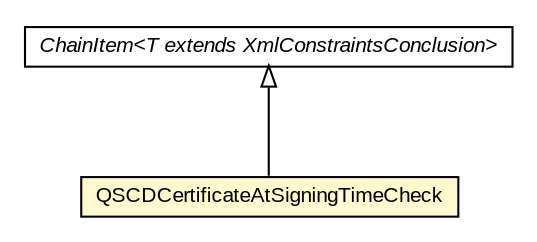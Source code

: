 #!/usr/local/bin/dot
#
# Class diagram 
# Generated by UMLGraph version R5_6-24-gf6e263 (http://www.umlgraph.org/)
#

digraph G {
	edge [fontname="arial",fontsize=10,labelfontname="arial",labelfontsize=10];
	node [fontname="arial",fontsize=10,shape=plaintext];
	nodesep=0.25;
	ranksep=0.5;
	// eu.europa.esig.dss.validation.process.ChainItem<T extends eu.europa.esig.dss.jaxb.detailedreport.XmlConstraintsConclusion>
	c529747 [label=<<table title="eu.europa.esig.dss.validation.process.ChainItem" border="0" cellborder="1" cellspacing="0" cellpadding="2" port="p" href="../../../ChainItem.html">
		<tr><td><table border="0" cellspacing="0" cellpadding="1">
<tr><td align="center" balign="center"><font face="arial italic"> ChainItem&lt;T extends XmlConstraintsConclusion&gt; </font></td></tr>
		</table></td></tr>
		</table>>, URL="../../../ChainItem.html", fontname="arial", fontcolor="black", fontsize=10.0];
	// eu.europa.esig.dss.validation.process.qualification.signature.checks.QSCDCertificateAtSigningTimeCheck
	c529864 [label=<<table title="eu.europa.esig.dss.validation.process.qualification.signature.checks.QSCDCertificateAtSigningTimeCheck" border="0" cellborder="1" cellspacing="0" cellpadding="2" port="p" bgcolor="lemonChiffon" href="./QSCDCertificateAtSigningTimeCheck.html">
		<tr><td><table border="0" cellspacing="0" cellpadding="1">
<tr><td align="center" balign="center"> QSCDCertificateAtSigningTimeCheck </td></tr>
		</table></td></tr>
		</table>>, URL="./QSCDCertificateAtSigningTimeCheck.html", fontname="arial", fontcolor="black", fontsize=10.0];
	//eu.europa.esig.dss.validation.process.qualification.signature.checks.QSCDCertificateAtSigningTimeCheck extends eu.europa.esig.dss.validation.process.ChainItem<eu.europa.esig.dss.jaxb.detailedreport.XmlValidationSignatureQualification>
	c529747:p -> c529864:p [dir=back,arrowtail=empty];
}

